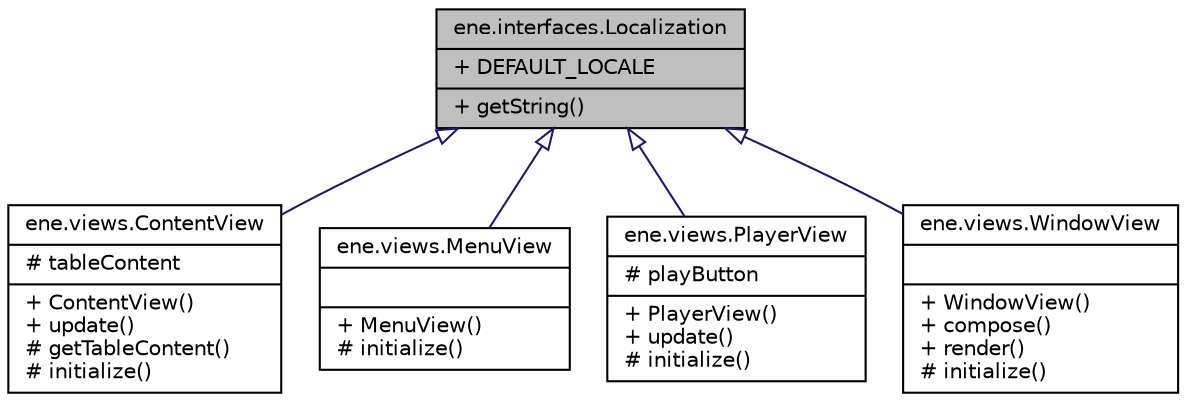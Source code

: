 digraph "ene.interfaces.Localization"
{
  bgcolor="transparent";
  edge [fontname="Helvetica",fontsize="10",labelfontname="Helvetica",labelfontsize="10"];
  node [fontname="Helvetica",fontsize="10",shape=record];
  Node0 [label="{ene.interfaces.Localization\n|+ DEFAULT_LOCALE\l|+ getString()\l}",height=0.2,width=0.4,color="black", fillcolor="grey75", style="filled", fontcolor="black"];
  Node0 -> Node1 [dir="back",color="midnightblue",fontsize="10",style="solid",arrowtail="onormal",fontname="Helvetica"];
  Node1 [label="{ene.views.ContentView\n|# tableContent\l|+ ContentView()\l+ update()\l# getTableContent()\l# initialize()\l}",height=0.2,width=0.4,color="black",URL="$classene_1_1views_1_1ContentView.html"];
  Node0 -> Node2 [dir="back",color="midnightblue",fontsize="10",style="solid",arrowtail="onormal",fontname="Helvetica"];
  Node2 [label="{ene.views.MenuView\n||+ MenuView()\l# initialize()\l}",height=0.2,width=0.4,color="black",URL="$classene_1_1views_1_1MenuView.html"];
  Node0 -> Node3 [dir="back",color="midnightblue",fontsize="10",style="solid",arrowtail="onormal",fontname="Helvetica"];
  Node3 [label="{ene.views.PlayerView\n|# playButton\l|+ PlayerView()\l+ update()\l# initialize()\l}",height=0.2,width=0.4,color="black",URL="$classene_1_1views_1_1PlayerView.html"];
  Node0 -> Node4 [dir="back",color="midnightblue",fontsize="10",style="solid",arrowtail="onormal",fontname="Helvetica"];
  Node4 [label="{ene.views.WindowView\n||+ WindowView()\l+ compose()\l+ render()\l# initialize()\l}",height=0.2,width=0.4,color="black",URL="$classene_1_1views_1_1WindowView.html"];
}
